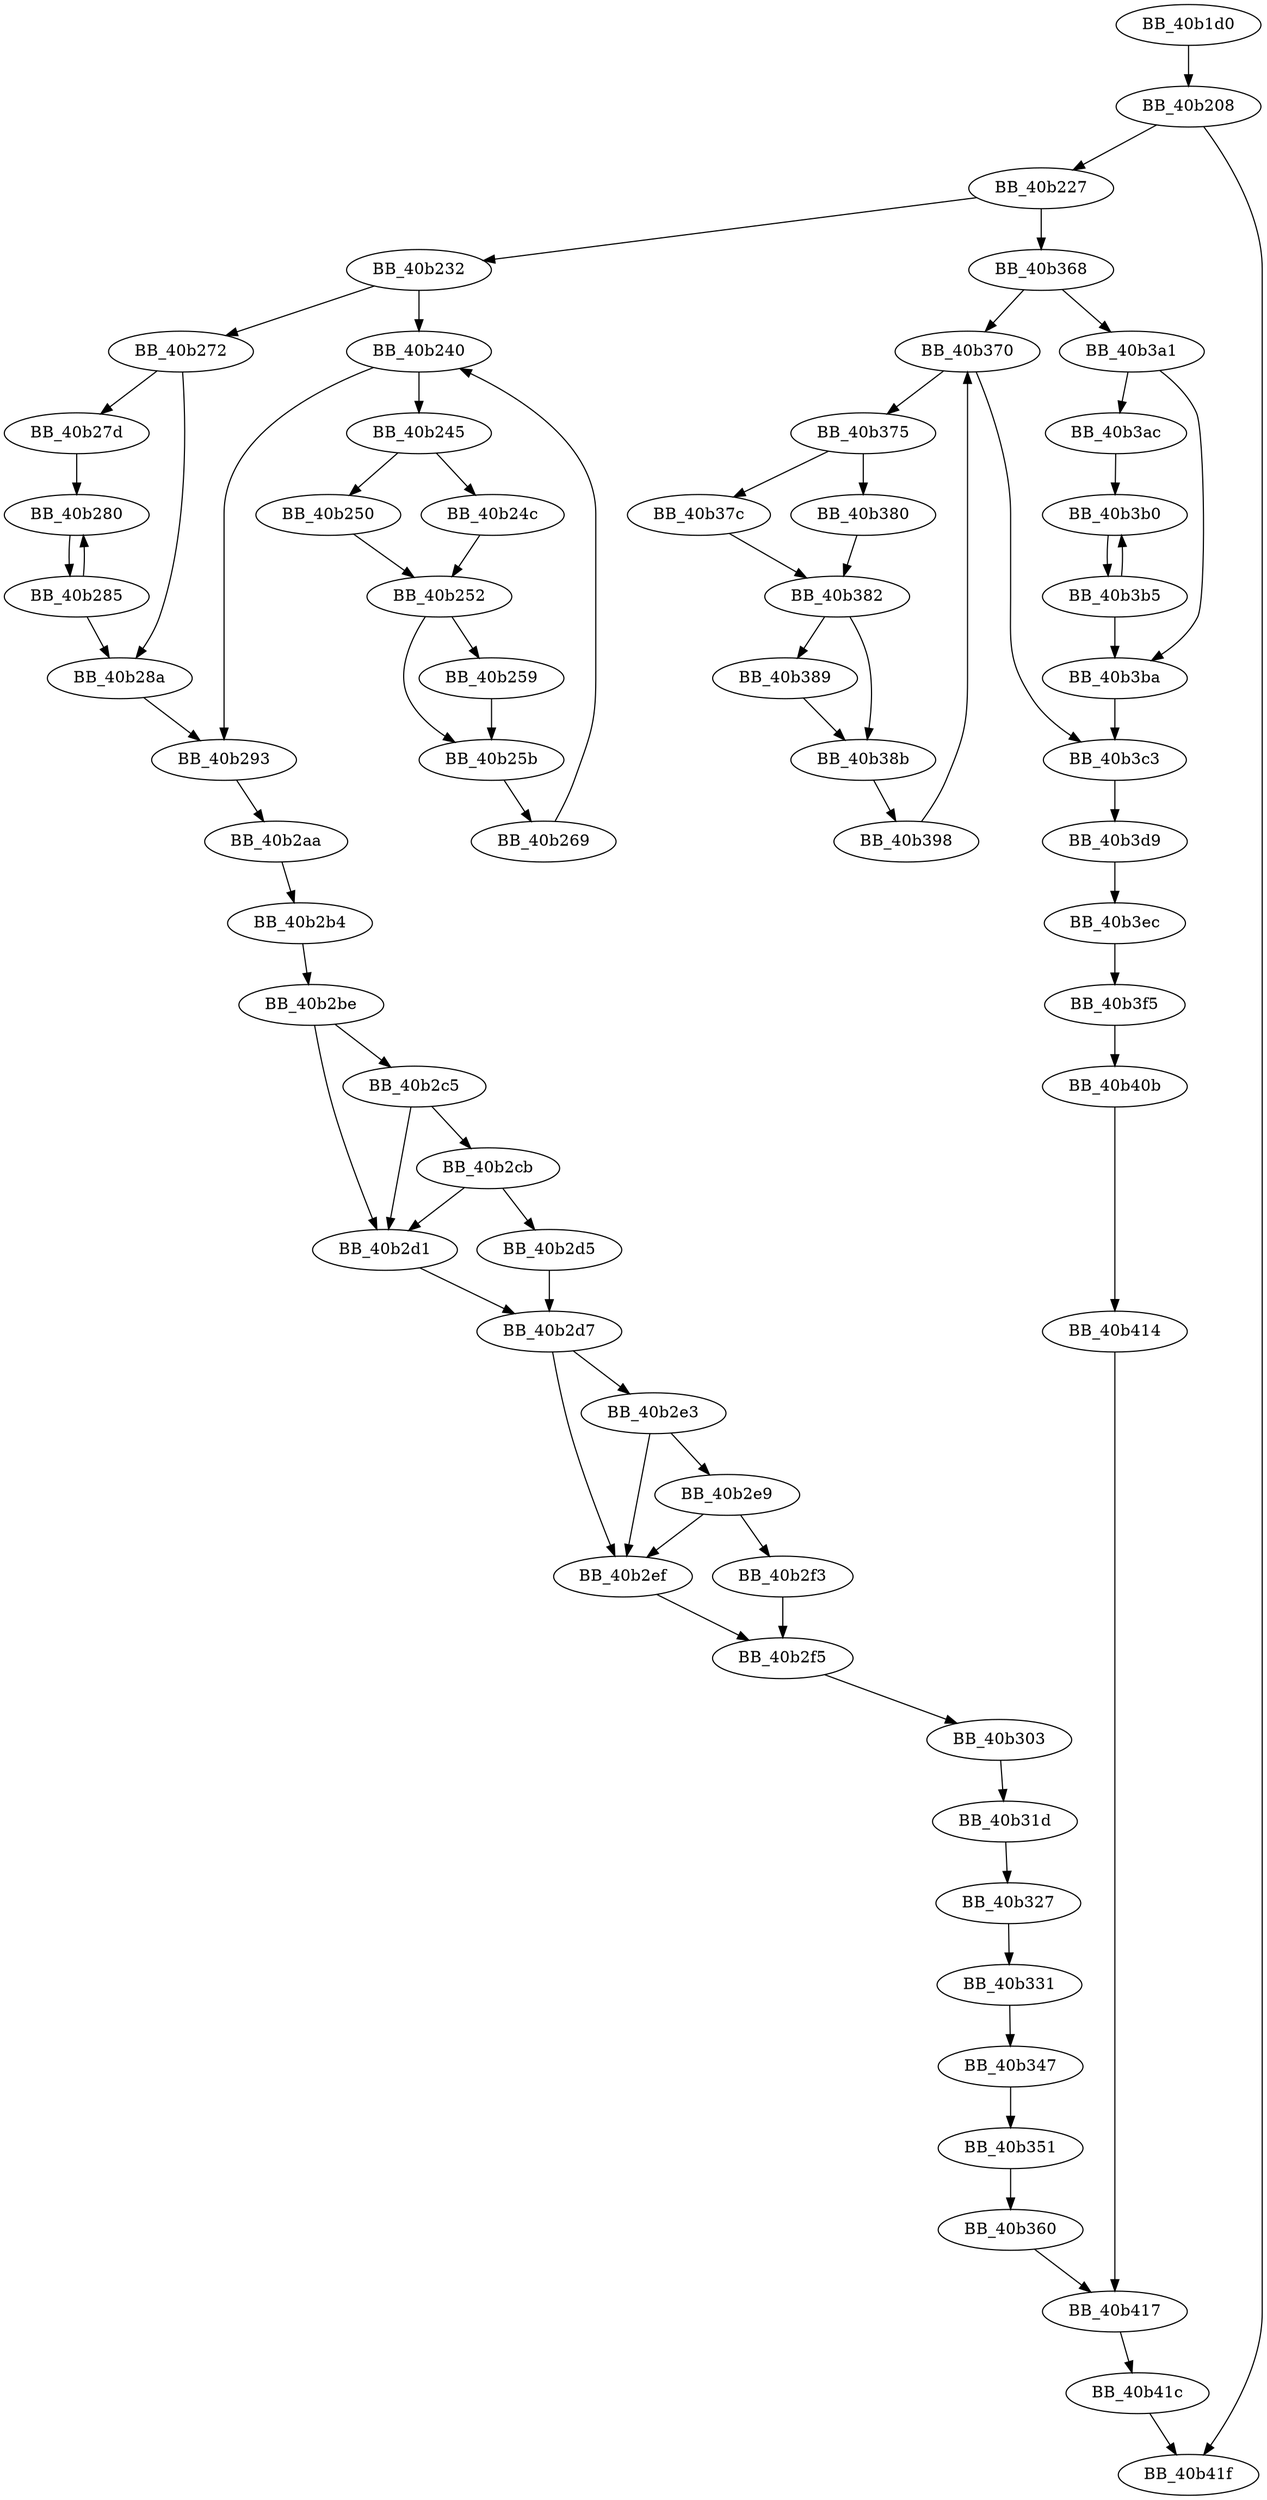 DiGraph sub_40B1D0{
BB_40b1d0->BB_40b208
BB_40b208->BB_40b227
BB_40b208->BB_40b41f
BB_40b227->BB_40b232
BB_40b227->BB_40b368
BB_40b232->BB_40b240
BB_40b232->BB_40b272
BB_40b240->BB_40b245
BB_40b240->BB_40b293
BB_40b245->BB_40b24c
BB_40b245->BB_40b250
BB_40b24c->BB_40b252
BB_40b250->BB_40b252
BB_40b252->BB_40b259
BB_40b252->BB_40b25b
BB_40b259->BB_40b25b
BB_40b25b->BB_40b269
BB_40b269->BB_40b240
BB_40b272->BB_40b27d
BB_40b272->BB_40b28a
BB_40b27d->BB_40b280
BB_40b280->BB_40b285
BB_40b285->BB_40b280
BB_40b285->BB_40b28a
BB_40b28a->BB_40b293
BB_40b293->BB_40b2aa
BB_40b2aa->BB_40b2b4
BB_40b2b4->BB_40b2be
BB_40b2be->BB_40b2c5
BB_40b2be->BB_40b2d1
BB_40b2c5->BB_40b2cb
BB_40b2c5->BB_40b2d1
BB_40b2cb->BB_40b2d1
BB_40b2cb->BB_40b2d5
BB_40b2d1->BB_40b2d7
BB_40b2d5->BB_40b2d7
BB_40b2d7->BB_40b2e3
BB_40b2d7->BB_40b2ef
BB_40b2e3->BB_40b2e9
BB_40b2e3->BB_40b2ef
BB_40b2e9->BB_40b2ef
BB_40b2e9->BB_40b2f3
BB_40b2ef->BB_40b2f5
BB_40b2f3->BB_40b2f5
BB_40b2f5->BB_40b303
BB_40b303->BB_40b31d
BB_40b31d->BB_40b327
BB_40b327->BB_40b331
BB_40b331->BB_40b347
BB_40b347->BB_40b351
BB_40b351->BB_40b360
BB_40b360->BB_40b417
BB_40b368->BB_40b370
BB_40b368->BB_40b3a1
BB_40b370->BB_40b375
BB_40b370->BB_40b3c3
BB_40b375->BB_40b37c
BB_40b375->BB_40b380
BB_40b37c->BB_40b382
BB_40b380->BB_40b382
BB_40b382->BB_40b389
BB_40b382->BB_40b38b
BB_40b389->BB_40b38b
BB_40b38b->BB_40b398
BB_40b398->BB_40b370
BB_40b3a1->BB_40b3ac
BB_40b3a1->BB_40b3ba
BB_40b3ac->BB_40b3b0
BB_40b3b0->BB_40b3b5
BB_40b3b5->BB_40b3b0
BB_40b3b5->BB_40b3ba
BB_40b3ba->BB_40b3c3
BB_40b3c3->BB_40b3d9
BB_40b3d9->BB_40b3ec
BB_40b3ec->BB_40b3f5
BB_40b3f5->BB_40b40b
BB_40b40b->BB_40b414
BB_40b414->BB_40b417
BB_40b417->BB_40b41c
BB_40b41c->BB_40b41f
}
